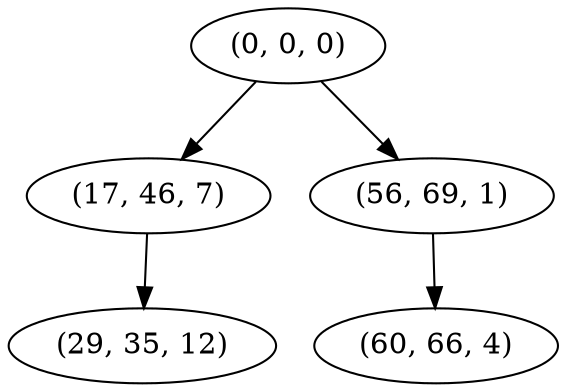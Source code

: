 digraph tree {
    "(0, 0, 0)";
    "(17, 46, 7)";
    "(29, 35, 12)";
    "(56, 69, 1)";
    "(60, 66, 4)";
    "(0, 0, 0)" -> "(17, 46, 7)";
    "(0, 0, 0)" -> "(56, 69, 1)";
    "(17, 46, 7)" -> "(29, 35, 12)";
    "(56, 69, 1)" -> "(60, 66, 4)";
}
